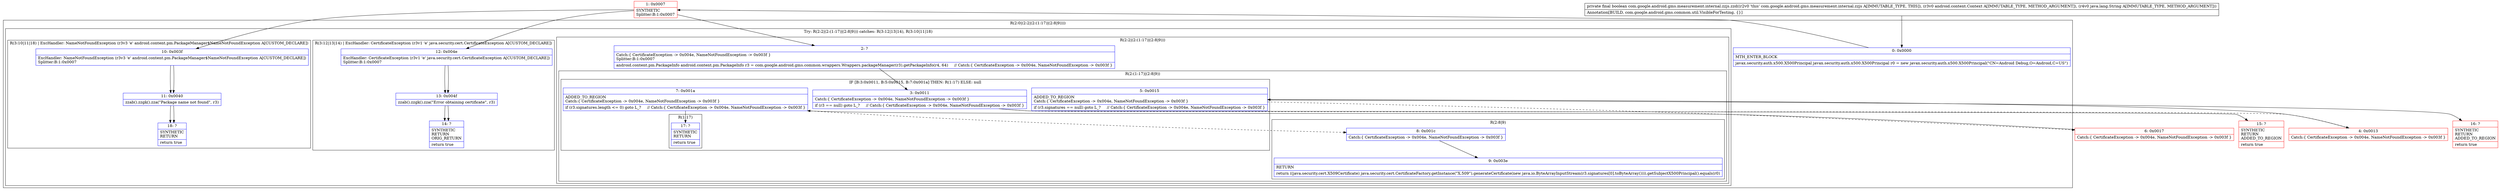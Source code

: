 digraph "CFG forcom.google.android.gms.measurement.internal.zzjs.zzd(Landroid\/content\/Context;Ljava\/lang\/String;)Z" {
subgraph cluster_Region_826431399 {
label = "R(2:0|(2:2|(2:(1:17)|(2:8|9))))";
node [shape=record,color=blue];
Node_0 [shape=record,label="{0\:\ 0x0000|MTH_ENTER_BLOCK\l|javax.security.auth.x500.X500Principal javax.security.auth.x500.X500Principal r0 = new javax.security.auth.x500.X500Principal(\"CN=Android Debug,O=Android,C=US\")\l}"];
subgraph cluster_TryCatchRegion_1885154642 {
label = "Try: R(2:2|(2:(1:17)|(2:8|9))) catches: R(3:12|13|14), R(3:10|11|18)";
node [shape=record,color=blue];
subgraph cluster_Region_509856413 {
label = "R(2:2|(2:(1:17)|(2:8|9)))";
node [shape=record,color=blue];
Node_2 [shape=record,label="{2\:\ ?|Catch:\{ CertificateException \-\> 0x004e, NameNotFoundException \-\> 0x003f \}\lSplitter:B:1:0x0007\l|android.content.pm.PackageInfo android.content.pm.PackageInfo r3 = com.google.android.gms.common.wrappers.Wrappers.packageManager(r3).getPackageInfo(r4, 64)     \/\/ Catch:\{ CertificateException \-\> 0x004e, NameNotFoundException \-\> 0x003f \}\l}"];
subgraph cluster_Region_403072448 {
label = "R(2:(1:17)|(2:8|9))";
node [shape=record,color=blue];
subgraph cluster_IfRegion_2019515076 {
label = "IF [B:3:0x0011, B:5:0x0015, B:7:0x001a] THEN: R(1:17) ELSE: null";
node [shape=record,color=blue];
Node_3 [shape=record,label="{3\:\ 0x0011|Catch:\{ CertificateException \-\> 0x004e, NameNotFoundException \-\> 0x003f \}\l|if (r3 == null) goto L_?     \/\/ Catch:\{ CertificateException \-\> 0x004e, NameNotFoundException \-\> 0x003f \}\l}"];
Node_5 [shape=record,label="{5\:\ 0x0015|ADDED_TO_REGION\lCatch:\{ CertificateException \-\> 0x004e, NameNotFoundException \-\> 0x003f \}\l|if (r3.signatures == null) goto L_?     \/\/ Catch:\{ CertificateException \-\> 0x004e, NameNotFoundException \-\> 0x003f \}\l}"];
Node_7 [shape=record,label="{7\:\ 0x001a|ADDED_TO_REGION\lCatch:\{ CertificateException \-\> 0x004e, NameNotFoundException \-\> 0x003f \}\l|if (r3.signatures.length \<= 0) goto L_?     \/\/ Catch:\{ CertificateException \-\> 0x004e, NameNotFoundException \-\> 0x003f \}\l}"];
subgraph cluster_Region_663023054 {
label = "R(1:17)";
node [shape=record,color=blue];
Node_17 [shape=record,label="{17\:\ ?|SYNTHETIC\lRETURN\l|return true\l}"];
}
}
subgraph cluster_Region_392658856 {
label = "R(2:8|9)";
node [shape=record,color=blue];
Node_8 [shape=record,label="{8\:\ 0x001c|Catch:\{ CertificateException \-\> 0x004e, NameNotFoundException \-\> 0x003f \}\l}"];
Node_9 [shape=record,label="{9\:\ 0x003e|RETURN\l|return ((java.security.cert.X509Certificate) java.security.cert.CertificateFactory.getInstance(\"X.509\").generateCertificate(new java.io.ByteArrayInputStream(r3.signatures[0].toByteArray()))).getSubjectX500Principal().equals(r0)\l}"];
}
}
}
subgraph cluster_Region_547545837 {
label = "R(3:12|13|14) | ExcHandler: CertificateException (r3v1 'e' java.security.cert.CertificateException A[CUSTOM_DECLARE])\l";
node [shape=record,color=blue];
Node_12 [shape=record,label="{12\:\ 0x004e|ExcHandler: CertificateException (r3v1 'e' java.security.cert.CertificateException A[CUSTOM_DECLARE])\lSplitter:B:1:0x0007\l}"];
Node_13 [shape=record,label="{13\:\ 0x004f|zzab().zzgk().zza(\"Error obtaining certificate\", r3)\l}"];
Node_14 [shape=record,label="{14\:\ ?|SYNTHETIC\lRETURN\lORIG_RETURN\l|return true\l}"];
}
subgraph cluster_Region_957119510 {
label = "R(3:10|11|18) | ExcHandler: NameNotFoundException (r3v3 'e' android.content.pm.PackageManager$NameNotFoundException A[CUSTOM_DECLARE])\l";
node [shape=record,color=blue];
Node_10 [shape=record,label="{10\:\ 0x003f|ExcHandler: NameNotFoundException (r3v3 'e' android.content.pm.PackageManager$NameNotFoundException A[CUSTOM_DECLARE])\lSplitter:B:1:0x0007\l}"];
Node_11 [shape=record,label="{11\:\ 0x0040|zzab().zzgk().zza(\"Package name not found\", r3)\l}"];
Node_18 [shape=record,label="{18\:\ ?|SYNTHETIC\lRETURN\l|return true\l}"];
}
}
}
subgraph cluster_Region_547545837 {
label = "R(3:12|13|14) | ExcHandler: CertificateException (r3v1 'e' java.security.cert.CertificateException A[CUSTOM_DECLARE])\l";
node [shape=record,color=blue];
Node_12 [shape=record,label="{12\:\ 0x004e|ExcHandler: CertificateException (r3v1 'e' java.security.cert.CertificateException A[CUSTOM_DECLARE])\lSplitter:B:1:0x0007\l}"];
Node_13 [shape=record,label="{13\:\ 0x004f|zzab().zzgk().zza(\"Error obtaining certificate\", r3)\l}"];
Node_14 [shape=record,label="{14\:\ ?|SYNTHETIC\lRETURN\lORIG_RETURN\l|return true\l}"];
}
subgraph cluster_Region_957119510 {
label = "R(3:10|11|18) | ExcHandler: NameNotFoundException (r3v3 'e' android.content.pm.PackageManager$NameNotFoundException A[CUSTOM_DECLARE])\l";
node [shape=record,color=blue];
Node_10 [shape=record,label="{10\:\ 0x003f|ExcHandler: NameNotFoundException (r3v3 'e' android.content.pm.PackageManager$NameNotFoundException A[CUSTOM_DECLARE])\lSplitter:B:1:0x0007\l}"];
Node_11 [shape=record,label="{11\:\ 0x0040|zzab().zzgk().zza(\"Package name not found\", r3)\l}"];
Node_18 [shape=record,label="{18\:\ ?|SYNTHETIC\lRETURN\l|return true\l}"];
}
Node_1 [shape=record,color=red,label="{1\:\ 0x0007|SYNTHETIC\lSplitter:B:1:0x0007\l}"];
Node_4 [shape=record,color=red,label="{4\:\ 0x0013|Catch:\{ CertificateException \-\> 0x004e, NameNotFoundException \-\> 0x003f \}\l}"];
Node_6 [shape=record,color=red,label="{6\:\ 0x0017|Catch:\{ CertificateException \-\> 0x004e, NameNotFoundException \-\> 0x003f \}\l}"];
Node_15 [shape=record,color=red,label="{15\:\ ?|SYNTHETIC\lRETURN\lADDED_TO_REGION\l|return true\l}"];
Node_16 [shape=record,color=red,label="{16\:\ ?|SYNTHETIC\lRETURN\lADDED_TO_REGION\l|return true\l}"];
MethodNode[shape=record,label="{private final boolean com.google.android.gms.measurement.internal.zzjs.zzd((r2v0 'this' com.google.android.gms.measurement.internal.zzjs A[IMMUTABLE_TYPE, THIS]), (r3v0 android.content.Context A[IMMUTABLE_TYPE, METHOD_ARGUMENT]), (r4v0 java.lang.String A[IMMUTABLE_TYPE, METHOD_ARGUMENT]))  | Annotation[BUILD, com.google.android.gms.common.util.VisibleForTesting, \{\}]\l}"];
MethodNode -> Node_0;
Node_0 -> Node_1;
Node_2 -> Node_3;
Node_3 -> Node_4[style=dashed];
Node_3 -> Node_15;
Node_5 -> Node_6[style=dashed];
Node_5 -> Node_16;
Node_7 -> Node_8[style=dashed];
Node_7 -> Node_17;
Node_8 -> Node_9;
Node_12 -> Node_13;
Node_13 -> Node_14;
Node_10 -> Node_11;
Node_11 -> Node_18;
Node_12 -> Node_13;
Node_13 -> Node_14;
Node_10 -> Node_11;
Node_11 -> Node_18;
Node_1 -> Node_2;
Node_1 -> Node_12;
Node_1 -> Node_10;
Node_4 -> Node_5;
Node_6 -> Node_7;
}

